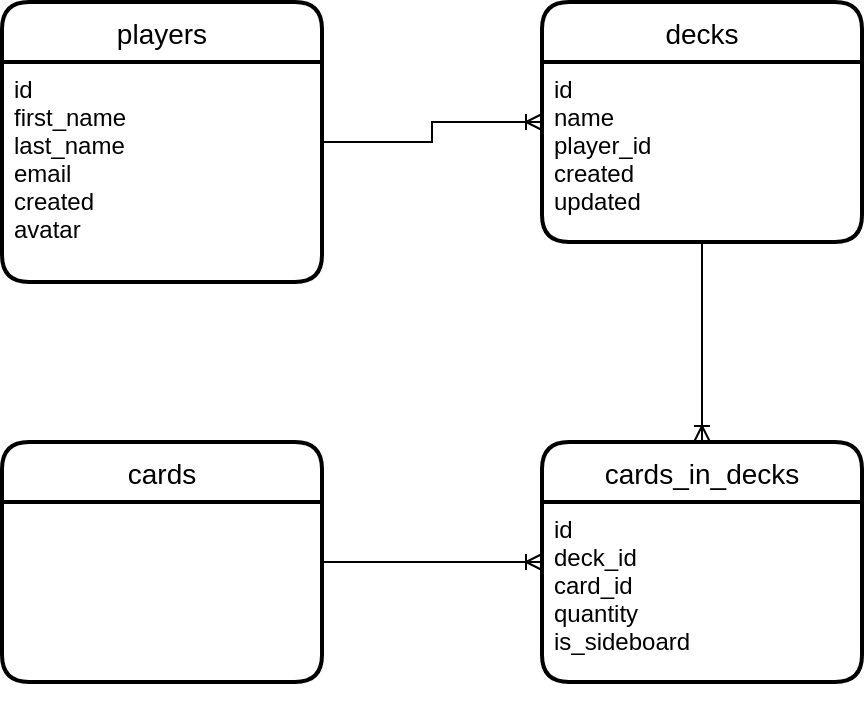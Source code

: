 <mxfile version="20.2.5" type="device"><diagram id="Al6qNOwLmLaXDFyLAWV0" name="Page-1"><mxGraphModel dx="2062" dy="1063" grid="1" gridSize="10" guides="1" tooltips="1" connect="1" arrows="1" fold="1" page="1" pageScale="1" pageWidth="827" pageHeight="1169" math="0" shadow="0"><root><mxCell id="0"/><mxCell id="1" parent="0"/><mxCell id="VCmBadwrpJy_iZ8ajy42-30" style="edgeStyle=orthogonalEdgeStyle;rounded=0;orthogonalLoop=1;jettySize=auto;html=1;entryX=0;entryY=0.5;entryDx=0;entryDy=0;endArrow=ERoneToMany;endFill=0;" parent="1" source="VCmBadwrpJy_iZ8ajy42-3" target="VCmBadwrpJy_iZ8ajy42-7" edge="1"><mxGeometry relative="1" as="geometry"/></mxCell><mxCell id="VCmBadwrpJy_iZ8ajy42-3" value="players" style="swimlane;childLayout=stackLayout;horizontal=1;startSize=30;horizontalStack=0;rounded=1;fontSize=14;fontStyle=0;strokeWidth=2;resizeParent=0;resizeLast=1;shadow=0;dashed=0;align=center;" parent="1" vertex="1"><mxGeometry x="160" y="220" width="160" height="140" as="geometry"/></mxCell><mxCell id="VCmBadwrpJy_iZ8ajy42-4" value="id&#10;first_name&#10;last_name&#10;email&#10;created&#10;avatar" style="align=left;strokeColor=none;fillColor=none;spacingLeft=4;fontSize=12;verticalAlign=top;resizable=0;rotatable=0;part=1;" parent="VCmBadwrpJy_iZ8ajy42-3" vertex="1"><mxGeometry y="30" width="160" height="110" as="geometry"/></mxCell><mxCell id="VCmBadwrpJy_iZ8ajy42-5" style="edgeStyle=orthogonalEdgeStyle;rounded=0;orthogonalLoop=1;jettySize=auto;html=1;exitX=0.5;exitY=1;exitDx=0;exitDy=0;" parent="VCmBadwrpJy_iZ8ajy42-3" source="VCmBadwrpJy_iZ8ajy42-4" target="VCmBadwrpJy_iZ8ajy42-4" edge="1"><mxGeometry relative="1" as="geometry"/></mxCell><mxCell id="VCmBadwrpJy_iZ8ajy42-6" style="edgeStyle=orthogonalEdgeStyle;rounded=0;orthogonalLoop=1;jettySize=auto;html=1;exitX=0.5;exitY=1;exitDx=0;exitDy=0;" parent="1" edge="1"><mxGeometry relative="1" as="geometry"><mxPoint x="200" y="430" as="sourcePoint"/><mxPoint x="200" y="430" as="targetPoint"/></mxGeometry></mxCell><mxCell id="VCmBadwrpJy_iZ8ajy42-7" value="decks" style="swimlane;childLayout=stackLayout;horizontal=1;startSize=30;horizontalStack=0;rounded=1;fontSize=14;fontStyle=0;strokeWidth=2;resizeParent=0;resizeLast=1;shadow=0;dashed=0;align=center;" parent="1" vertex="1"><mxGeometry x="430" y="220" width="160" height="120" as="geometry"/></mxCell><mxCell id="VCmBadwrpJy_iZ8ajy42-8" value="id&#10;name&#10;player_id&#10;created&#10;updated" style="align=left;strokeColor=none;fillColor=none;spacingLeft=4;fontSize=12;verticalAlign=top;resizable=0;rotatable=0;part=1;" parent="VCmBadwrpJy_iZ8ajy42-7" vertex="1"><mxGeometry y="30" width="160" height="90" as="geometry"/></mxCell><mxCell id="VCmBadwrpJy_iZ8ajy42-9" style="edgeStyle=orthogonalEdgeStyle;rounded=0;orthogonalLoop=1;jettySize=auto;html=1;exitX=0.5;exitY=1;exitDx=0;exitDy=0;" parent="VCmBadwrpJy_iZ8ajy42-7" source="VCmBadwrpJy_iZ8ajy42-8" target="VCmBadwrpJy_iZ8ajy42-8" edge="1"><mxGeometry relative="1" as="geometry"/></mxCell><mxCell id="VCmBadwrpJy_iZ8ajy42-12" value="cards" style="swimlane;childLayout=stackLayout;horizontal=1;startSize=30;horizontalStack=0;rounded=1;fontSize=14;fontStyle=0;strokeWidth=2;resizeParent=0;resizeLast=1;shadow=0;dashed=0;align=center;" parent="1" vertex="1"><mxGeometry x="160" y="440" width="160" height="120" as="geometry"/></mxCell><mxCell id="VCmBadwrpJy_iZ8ajy42-14" style="edgeStyle=orthogonalEdgeStyle;rounded=0;orthogonalLoop=1;jettySize=auto;html=1;exitX=0.5;exitY=1;exitDx=0;exitDy=0;" parent="VCmBadwrpJy_iZ8ajy42-12" edge="1"><mxGeometry relative="1" as="geometry"><mxPoint x="80" y="120" as="sourcePoint"/><mxPoint x="80" y="120" as="targetPoint"/></mxGeometry></mxCell><mxCell id="VCmBadwrpJy_iZ8ajy42-20" value="cards_in_decks" style="swimlane;childLayout=stackLayout;horizontal=1;startSize=30;horizontalStack=0;rounded=1;fontSize=14;fontStyle=0;strokeWidth=2;resizeParent=0;resizeLast=1;shadow=0;dashed=0;align=center;" parent="1" vertex="1"><mxGeometry x="430" y="440" width="160" height="120" as="geometry"/></mxCell><mxCell id="VCmBadwrpJy_iZ8ajy42-21" value="id&#10;deck_id&#10;card_id&#10;quantity&#10;is_sideboard" style="align=left;strokeColor=none;fillColor=none;spacingLeft=4;fontSize=12;verticalAlign=top;resizable=0;rotatable=0;part=1;" parent="VCmBadwrpJy_iZ8ajy42-20" vertex="1"><mxGeometry y="30" width="160" height="90" as="geometry"/></mxCell><mxCell id="VCmBadwrpJy_iZ8ajy42-22" style="edgeStyle=orthogonalEdgeStyle;rounded=0;orthogonalLoop=1;jettySize=auto;html=1;exitX=0.5;exitY=1;exitDx=0;exitDy=0;" parent="VCmBadwrpJy_iZ8ajy42-20" source="VCmBadwrpJy_iZ8ajy42-21" target="VCmBadwrpJy_iZ8ajy42-21" edge="1"><mxGeometry relative="1" as="geometry"/></mxCell><mxCell id="VCmBadwrpJy_iZ8ajy42-24" value="" style="edgeStyle=entityRelationEdgeStyle;fontSize=12;html=1;endArrow=ERoneToMany;rounded=0;entryX=0;entryY=0.5;entryDx=0;entryDy=0;exitX=1;exitY=0.5;exitDx=0;exitDy=0;" parent="1" source="VCmBadwrpJy_iZ8ajy42-12" target="VCmBadwrpJy_iZ8ajy42-20" edge="1"><mxGeometry width="100" height="100" relative="1" as="geometry"><mxPoint x="260" y="730" as="sourcePoint"/><mxPoint x="360" y="630" as="targetPoint"/></mxGeometry></mxCell><mxCell id="VCmBadwrpJy_iZ8ajy42-28" style="edgeStyle=orthogonalEdgeStyle;rounded=0;orthogonalLoop=1;jettySize=auto;html=1;exitX=0.5;exitY=1;exitDx=0;exitDy=0;entryX=0.5;entryY=0;entryDx=0;entryDy=0;endArrow=ERoneToMany;endFill=0;" parent="1" source="VCmBadwrpJy_iZ8ajy42-8" target="VCmBadwrpJy_iZ8ajy42-20" edge="1"><mxGeometry relative="1" as="geometry"/></mxCell></root></mxGraphModel></diagram></mxfile>